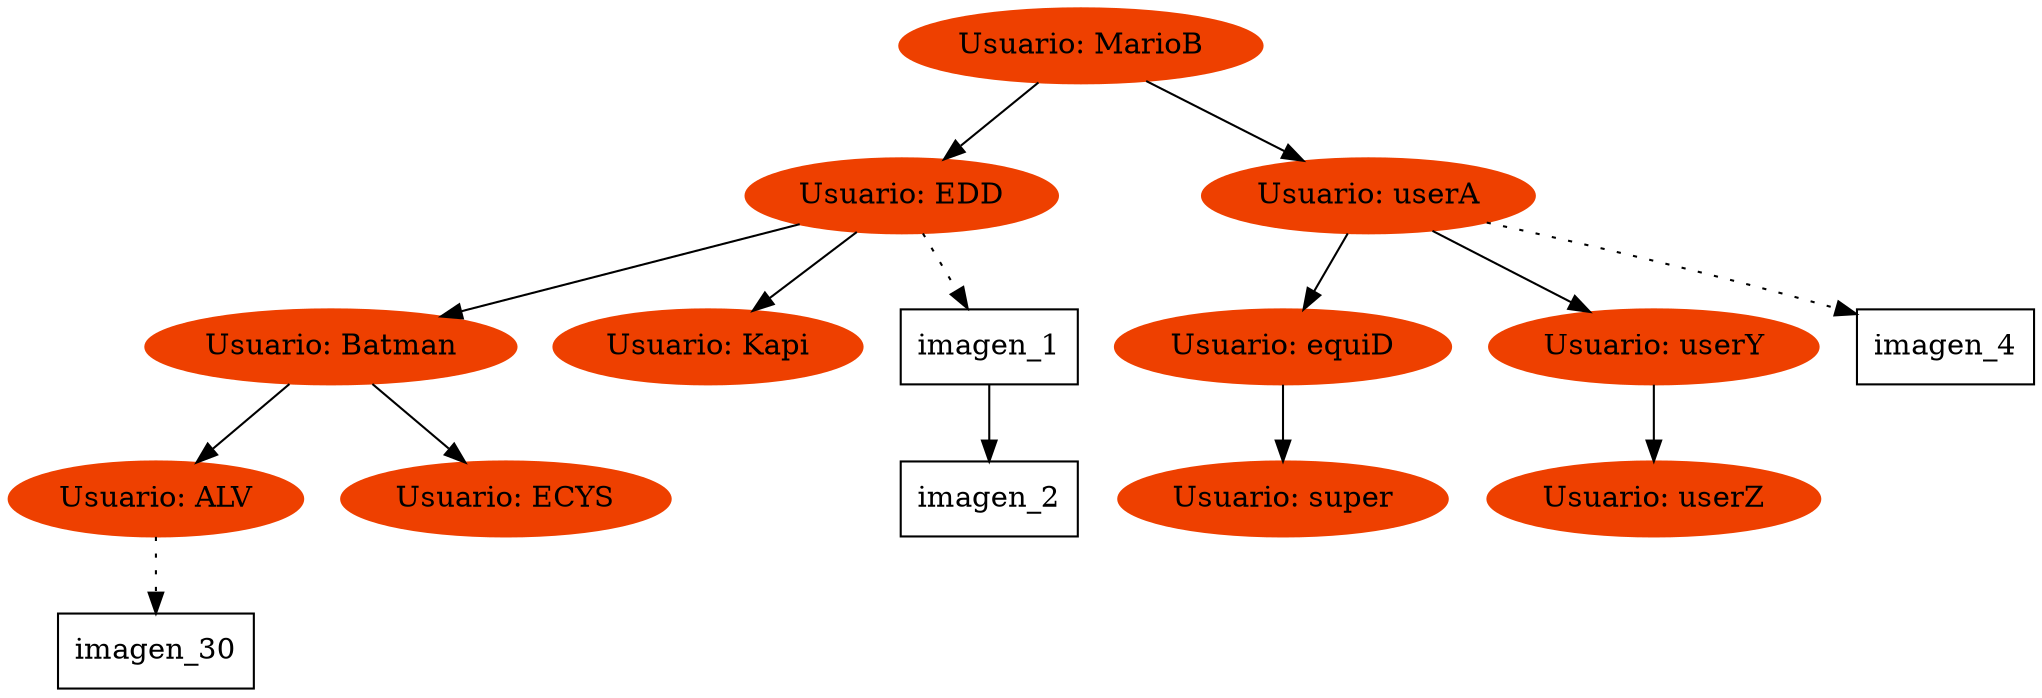 digraph g{
	Node4202401->Node5240443; 
	Node4202401->Node6331570; 
	Node5240443->Node5020747; 
	Node5240443->Node1742120; 
	Node5240443->Node1[style=dotted]; 
	Node1->Node2; 

 	Node1[shape=record,width=.9,height=.5,label = "imagen_1"] 

 	Node2[shape=record,width=.9,height=.5,label = "imagen_2"] 
	Node5020747->Node4341170; 
	Node5020747->Node7782551; 
	Node4341170->Node30[style=dotted]; 

 	Node30[shape=record,width=.9,height=.5,label = "imagen_30"] 

 	Node4341170[style=filled,color=orangered2,label = "Usuario: ALV"] 

 	Node7782551[style=filled,color=orangered2,label = "Usuario: ECYS"] 

 	Node5020747[style=filled,color=orangered2,label = "Usuario: Batman"] 

 	Node1742120[style=filled,color=orangered2,label = "Usuario: Kapi"] 

 	Node5240443[style=filled,color=orangered2,label = "Usuario: EDD"] 
	Node6331570->Node8207380; 
	Node6331570->Node2871522; 
	Node6331570->Node4[style=dotted]; 

 	Node4[shape=record,width=.9,height=.5,label = "imagen_4"] 
	Node8207380->Node1208423; 

 	Node1208423[style=filled,color=orangered2,label = "Usuario: super"] 

 	Node8207380[style=filled,color=orangered2,label = "Usuario: equiD"] 
	Node2871522->Node6074403; 

 	Node6074403[style=filled,color=orangered2,label = "Usuario: userZ"] 

 	Node2871522[style=filled,color=orangered2,label = "Usuario: userY"] 

 	Node6331570[style=filled,color=orangered2,label = "Usuario: userA"] 

 	Node4202401[style=filled,color=orangered2,label = "Usuario: MarioB"] 
}
